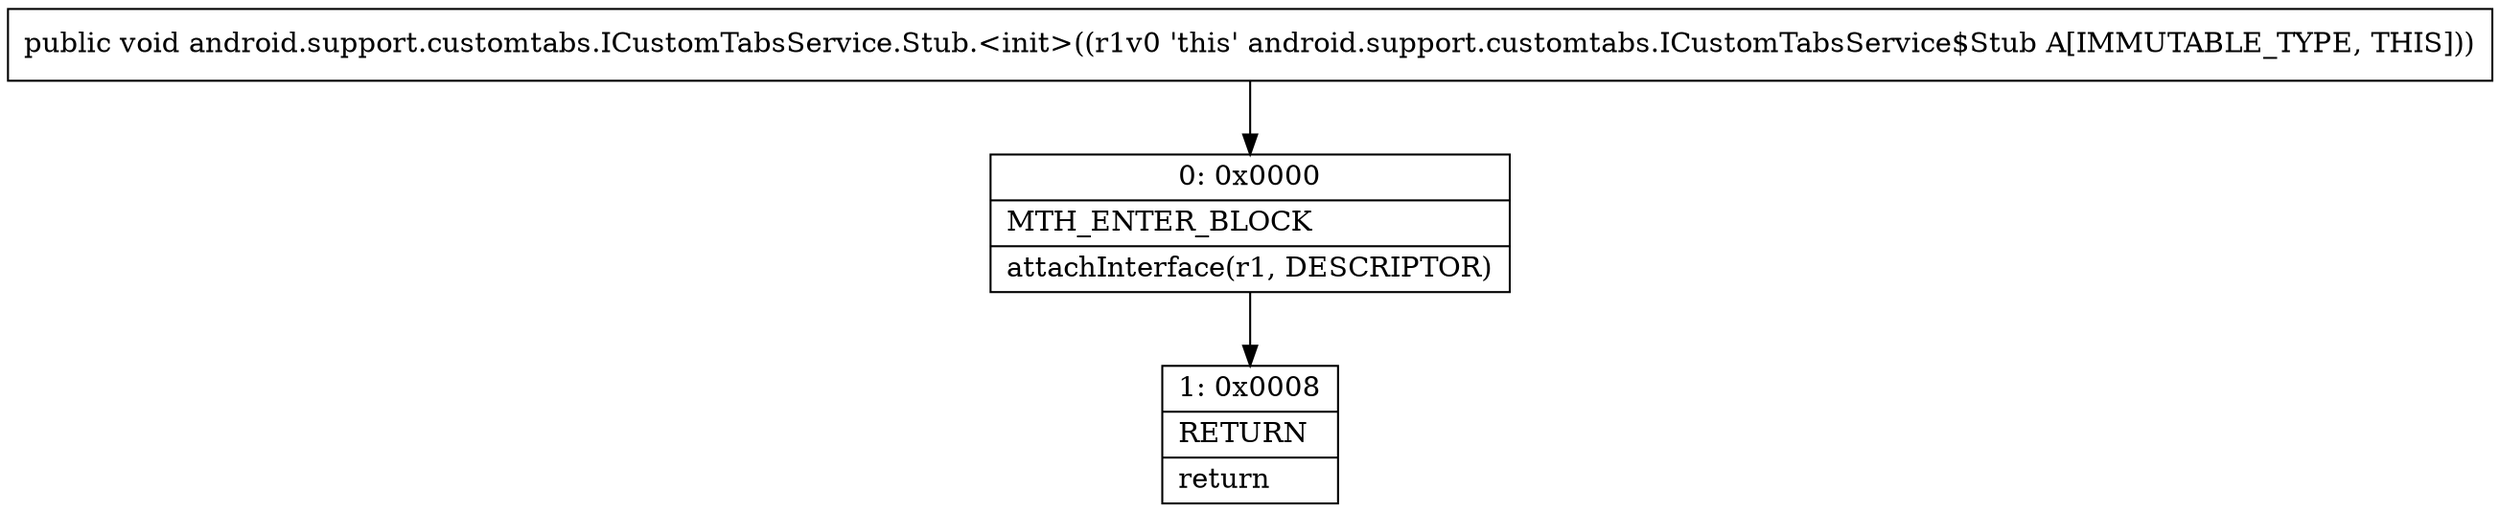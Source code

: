 digraph "CFG forandroid.support.customtabs.ICustomTabsService.Stub.\<init\>()V" {
Node_0 [shape=record,label="{0\:\ 0x0000|MTH_ENTER_BLOCK\l|attachInterface(r1, DESCRIPTOR)\l}"];
Node_1 [shape=record,label="{1\:\ 0x0008|RETURN\l|return\l}"];
MethodNode[shape=record,label="{public void android.support.customtabs.ICustomTabsService.Stub.\<init\>((r1v0 'this' android.support.customtabs.ICustomTabsService$Stub A[IMMUTABLE_TYPE, THIS])) }"];
MethodNode -> Node_0;
Node_0 -> Node_1;
}

